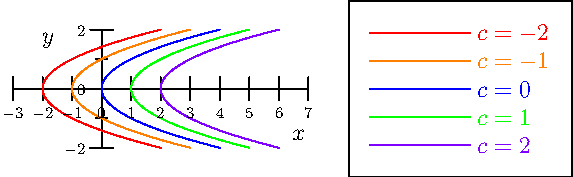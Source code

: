 // Asymptote code for plotting level curves of f(x, y) = y - x^2
import graph;

size(10cm);

real fa(real x) { return x**2 - 2; }
real fb(real x) { return x**2 - 1; }
real fc(real x) { return x**2; }
real fd(real x) { return x**2 + 1; }
real fe(real x) { return x**2 + 2; }

// Set up the range of the plot
real xmin = -3, xmax = 7;
real ymin = -2, ymax = 2;

xaxis("$x$", xmin, xmax, Ticks(Label(fontsize(8pt)), Step=1));
yaxis("$y$", ymin, ymax, Ticks(Label(fontsize(8pt)), step=1));

transform t = reflect((0,0), (1,1));
draw(t*graph(fa, ymin, ymax, operator ..), red, "$c = -2$", align=W);
draw(t*graph(fb, ymin, ymax, operator ..), orange, "$c = -1$", align=W);
draw(t*graph(fc, ymin, ymax, operator ..), blue, "$c = 0$", align=W);
draw(t*graph(fd, ymin, ymax, operator ..), green, "$c = 1$", align=W);
draw(t*graph(fe, ymin, ymax, operator ..), purple, "$c = 2$", align=W);

add(legend(),point(E),(20,0),UnFill);
